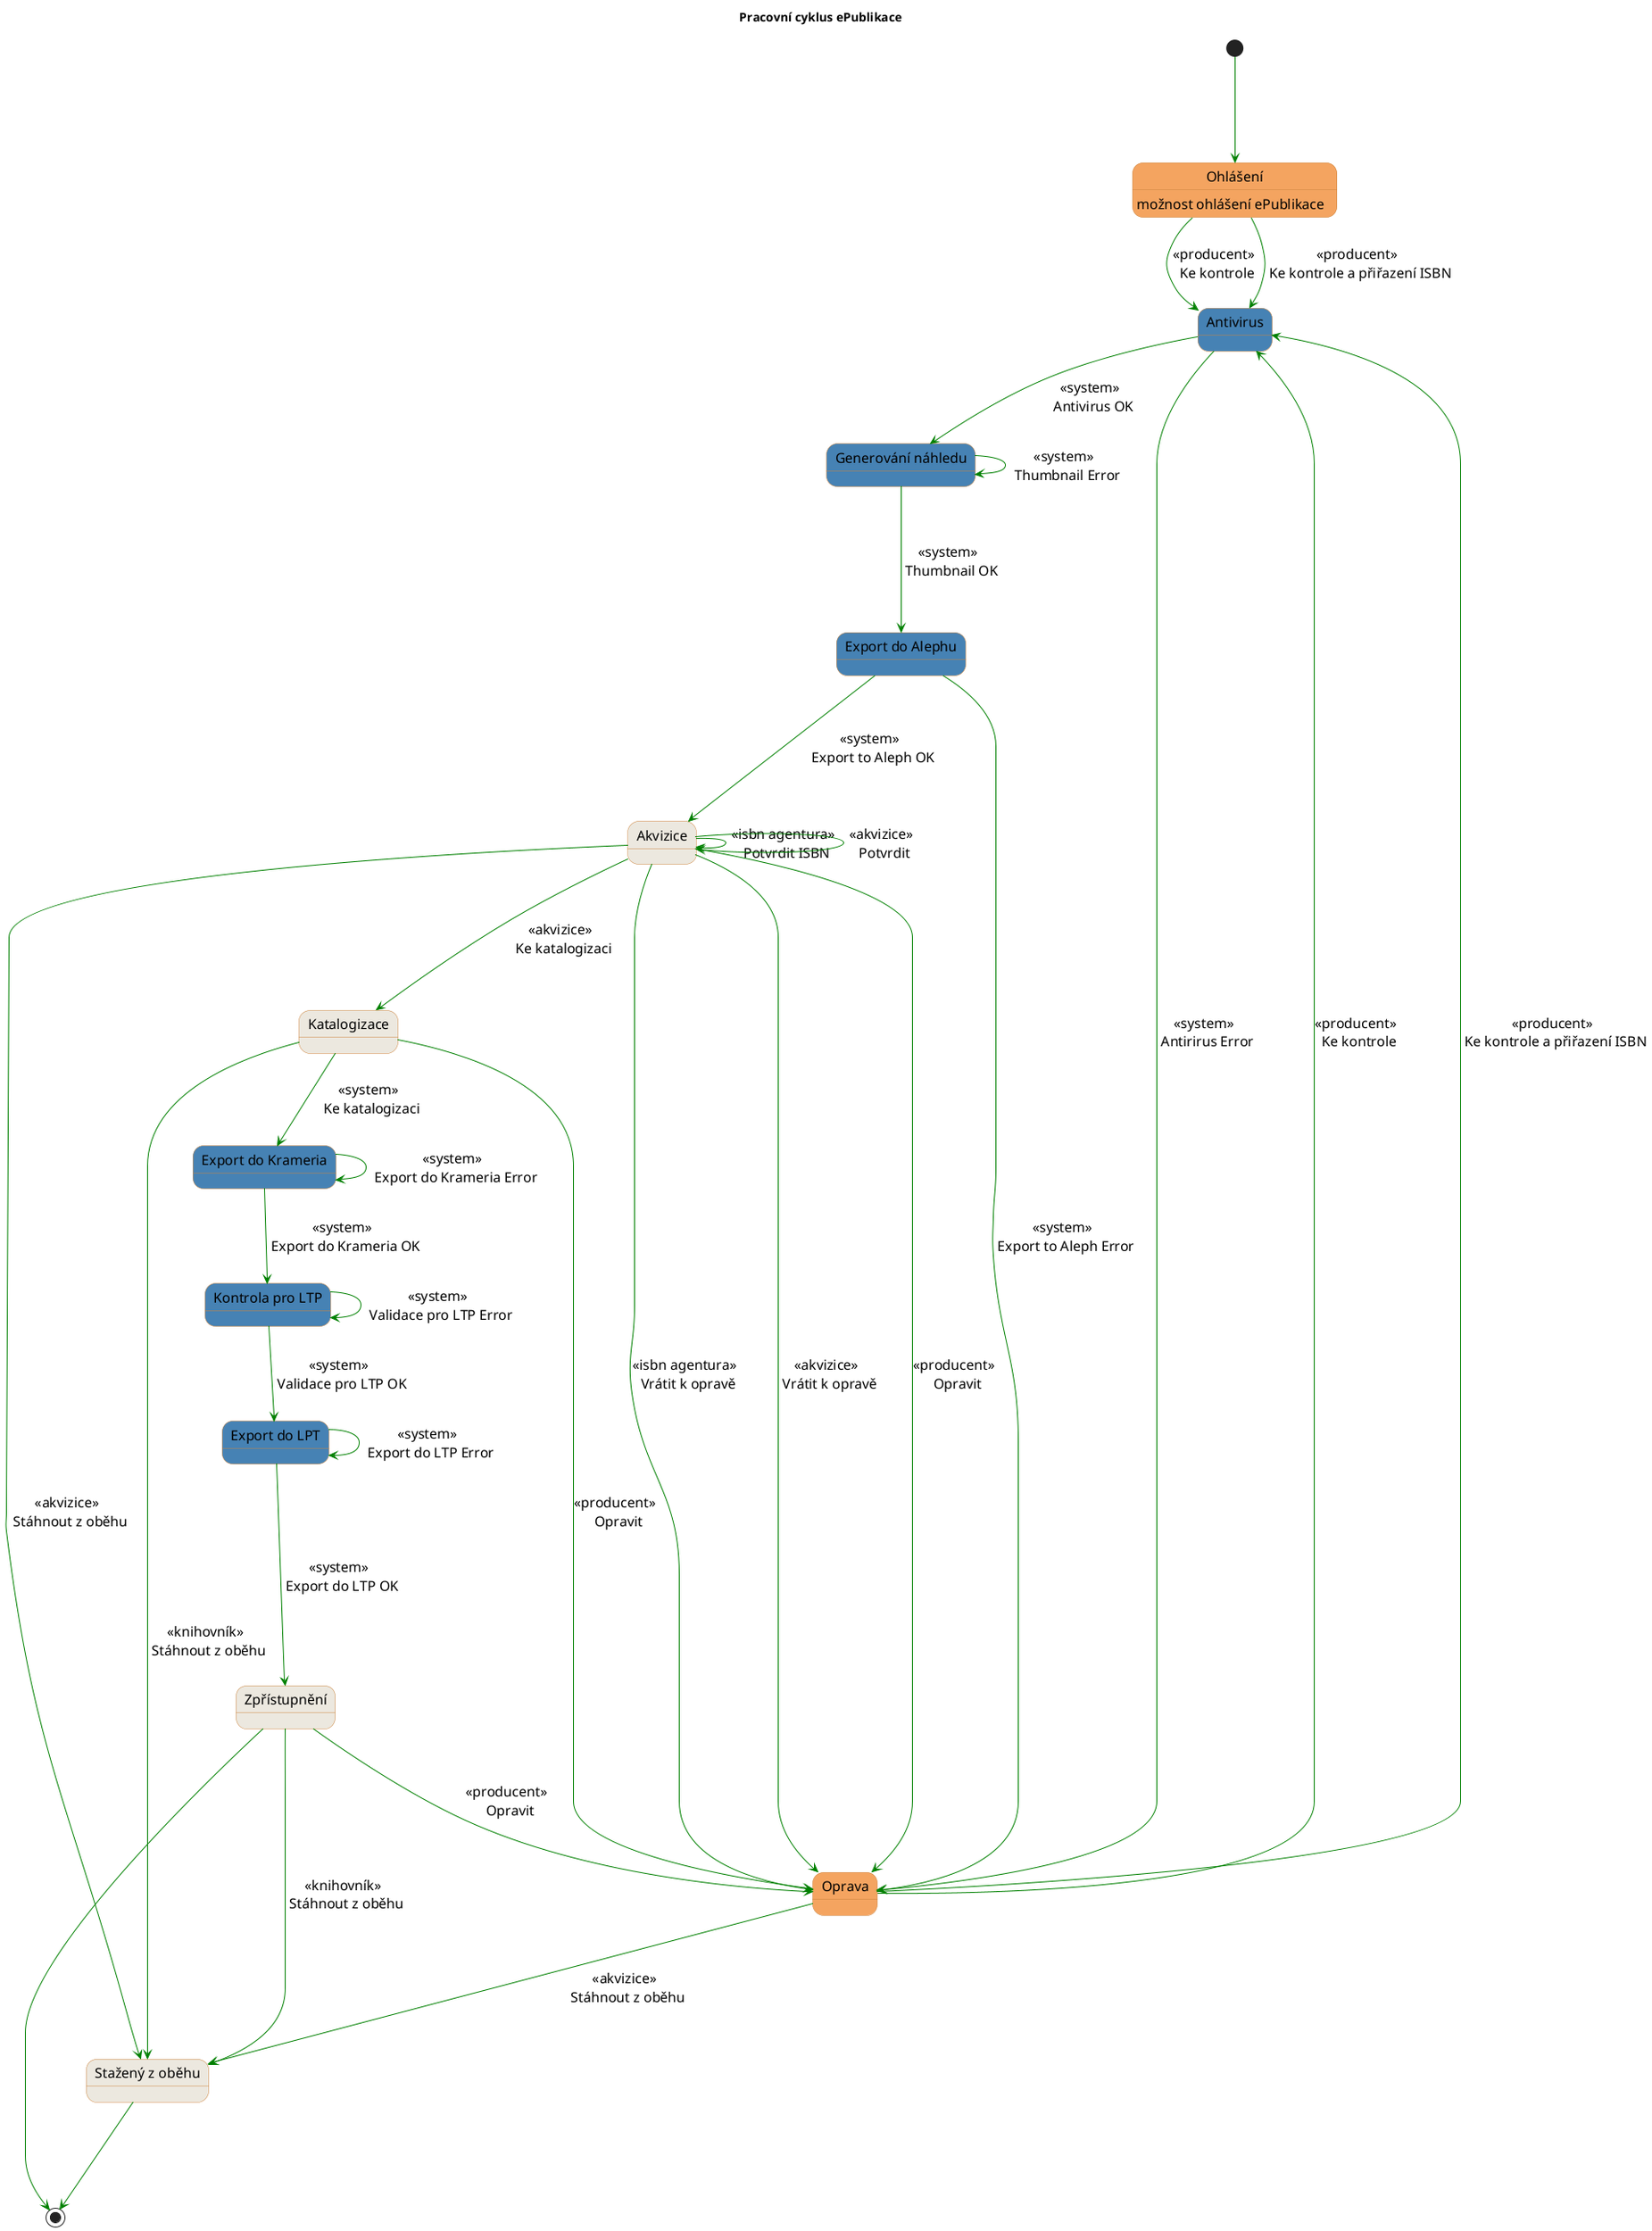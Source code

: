 @startuml
title <b>Pracovní cyklus ePublikace</b>
skinparam DefaultFontSize 16pt

skinparam state {
  StartColor MediumBlue
  EndColor MediumBlue
  BackgroundColor Peru
  BackgroundColor<< Begin >> Olive
  BorderColor Peru
  FontName Impact
  ArrowColor Green
}

state "Ohlášení" as declaration #SandyBrown
declaration : možnost ohlášení ePublikace

state "Akvizice" as acquisition #ECE8DF
state "Katalogizace" as catalogization #ECE8DF
state "Zpřístupnění" as accessing #ECE8DF
state "Oprava" as declarationWithError #SandyBrown
state "Generování náhledu" as thumbnailGenerating #SteelBlue
state "Export do Alephu" as exportToAleph #SteelBlue
state "Antivirus" as antivirus #SteelBlue
state "Export do Krameria" as exportToKramerius #SteelBlue
state "Export do LPT" as exportToLTP #SteelBlue
state "Kontrola pro LTP" as validationForLTP #SteelBlue
state "Stažený z oběhu" as withdrawn #ECE8DF

[*] ---> declaration

declaration --> antivirus : << producent >> \n Ke kontrole
declaration --> antivirus : << producent >> \n Ke kontrole a přiřazení ISBN

antivirus --> thumbnailGenerating : << system >> \n Antivirus OK
antivirus --> declarationWithError : << system >> \n Antirirus Error

thumbnailGenerating ---> exportToAleph : << system >> \n Thumbnail OK
thumbnailGenerating ---> thumbnailGenerating : << system >> \n Thumbnail Error

exportToAleph ---> acquisition : << system >> \n Export to Aleph OK
exportToAleph --> declarationWithError : << system >> \n Export to Aleph Error

acquisition ---> declarationWithError : << isbn agentura >> \n Vrátit k opravě
acquisition ---> declarationWithError : << akvizice >> \n Vrátit k opravě
acquisition ---> acquisition : << isbn agentura >> \n Potvrdit ISBN
acquisition ---> acquisition : << akvizice >> \n Potvrdit
acquisition ---> declarationWithError : << producent >> \n Opravit
acquisition ---> catalogization : << akvizice >> \n Ke katalogizaci
acquisition ---> withdrawn : << akvizice >> \n Stáhnout z oběhu

declarationWithError ---> antivirus : << producent >> \n Ke kontrole
declarationWithError ---> antivirus : << producent >> \n Ke kontrole a přiřazení ISBN
declarationWithError ---> withdrawn : << akvizice >> \n Stáhnout z oběhu

catalogization --> exportToKramerius : << system >> \n Ke katalogizaci
catalogization --> declarationWithError : << producent >> \n Opravit
catalogization ---> withdrawn : << knihovník >> \n Stáhnout z oběhu

exportToKramerius --> validationForLTP : << system >> \n Export do Krameria OK
exportToKramerius --> exportToKramerius : << system >> \n Export do Krameria Error

validationForLTP --> exportToLTP : << system >> \n Validace pro LTP OK
validationForLTP --> validationForLTP : << system >> \n Validace pro LTP Error

exportToLTP ---> accessing : << system >> \n Export do LTP OK
exportToLTP ---> exportToLTP : << system >> \n Export do LTP Error

accessing ---> declarationWithError : << producent >> \n Opravit
accessing ---> withdrawn : << knihovník >> \n Stáhnout z oběhu

accessing ---> [*]
withdrawn ---> [*]

@enduml
